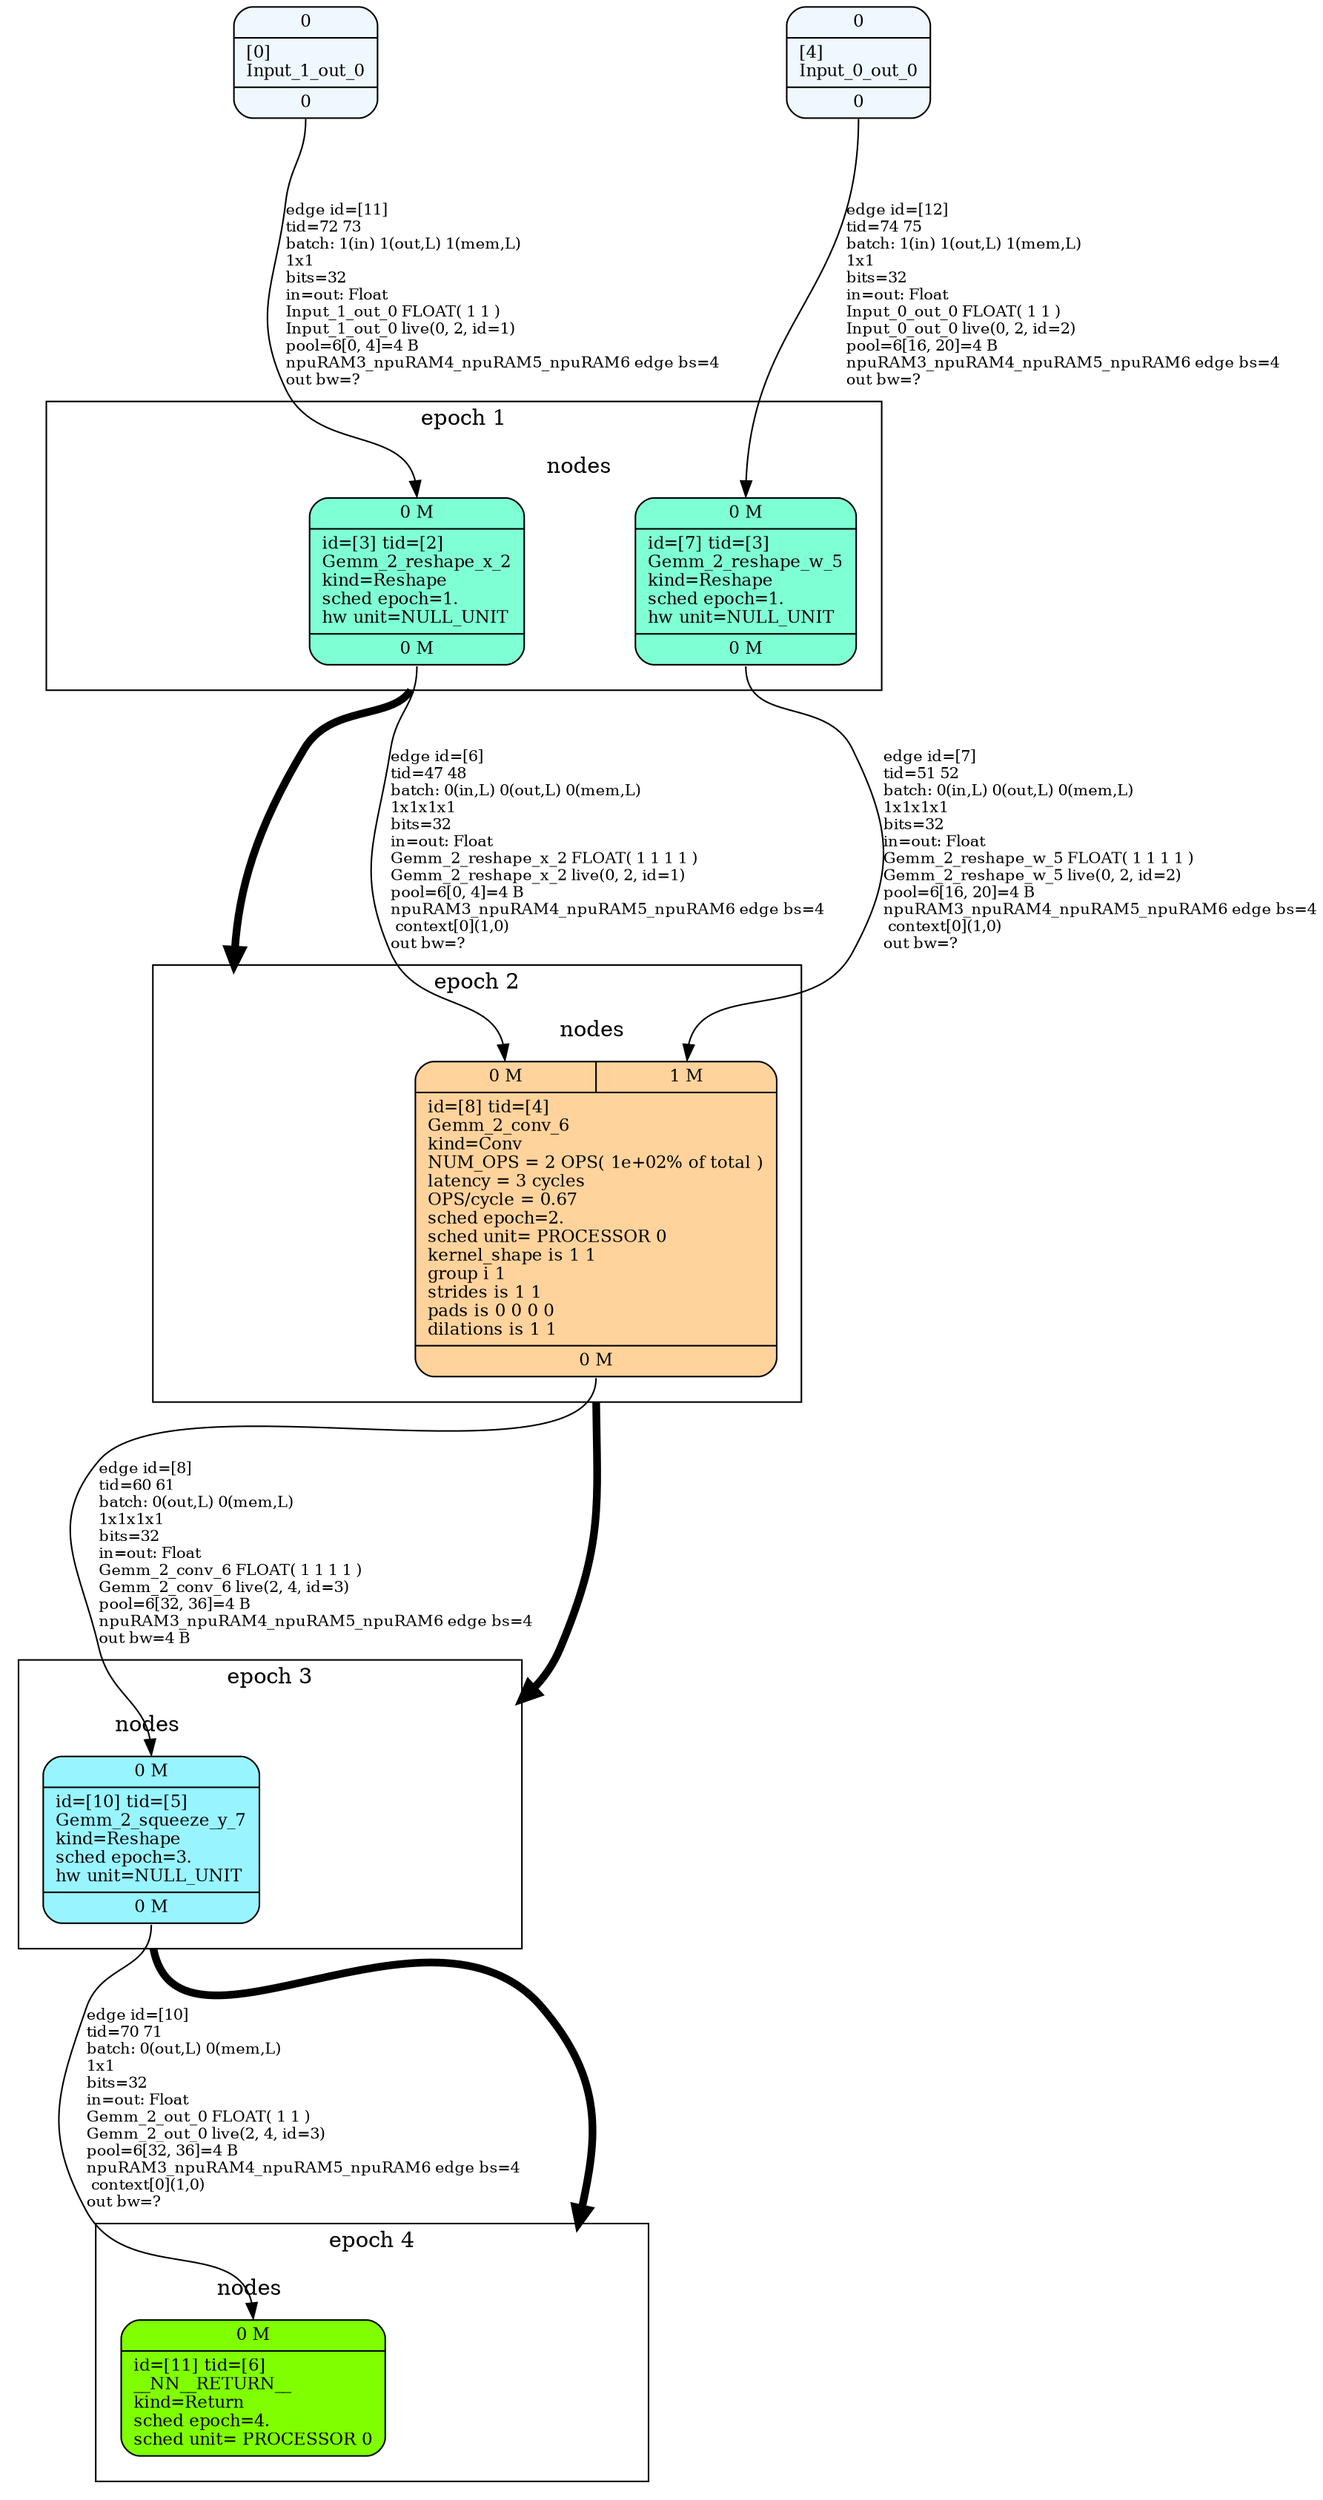 digraph G {
graph [ fontsize=11 ];
node [ fontsize=11 ];
edge [ fontsize=10 ];
rankdir=BU
ranksep=1.5
nodesep=1
splines=spline
compound=true
Graphinfo [ label="" shape=plaintext, style=rounded, color=black, fontname="Arial-Bold" ];
subgraph cluster_1 { label="epoch 1"; fontsize=14; 
subgraph cluster_1_nodes { label="nodes "; peripheries=0;
Gemm_2_reshape_x_2 ; Gemm_2_reshape_w_5 ;  }

subgraph cluster_dma_1_in { label=""; peripheries=0;
dummy_1[ style=invis ];  };
 }
subgraph cluster_2 { label="epoch 2"; fontsize=14; 
subgraph cluster_2_nodes { label="nodes "; peripheries=0;
Gemm_2_conv_6 ;  }

subgraph cluster_dma_2_in { label=""; peripheries=0;
dummy_2[ style=invis ];  };
 }
Gemm_2_reshape_x_2:s -> dummy_2:n [ltail="cluster_1" lhead=cluster_2 strength=1000 penwidth=5];
subgraph cluster_3 { label="epoch 3"; fontsize=14; 
subgraph cluster_3_nodes { label="nodes "; peripheries=0;
Gemm_2_squeeze_y_7 ;  }

subgraph cluster_dma_3_in { label=""; peripheries=0;
dummy_3[ style=invis ];  };
 }
Gemm_2_conv_6:s -> dummy_3:n [ltail="cluster_2" lhead=cluster_3 strength=1000 penwidth=5];
subgraph cluster_4 { label="epoch 4"; fontsize=14; 
subgraph cluster_4_nodes { label="nodes "; peripheries=0;
__NN__RETURN__ ;  }

subgraph cluster_dma_4_in { label=""; peripheries=0;
dummy_4[ style=invis ];  };
 }
Gemm_2_squeeze_y_7:s -> dummy_4:n [ltail="cluster_3" lhead=cluster_4 strength=1000 penwidth=5];
Input_1_out_0 [ label="{ { <i0> 0} |  [0]\lInput_1_out_0 | { <o0> 0} }", shape=record, fillcolor="aliceblue", style="rounded,filled"  ] ;
Input_0_out_0 [ label="{ { <i0> 0} |  [4]\lInput_0_out_0 | { <o0> 0} }", shape=record, fillcolor="aliceblue", style="rounded,filled"  ] ;
Gemm_2_reshape_x_2 [ label="{ { < i0>  0 M } | id=[3] tid=[2]\lGemm_2_reshape_x_2\lkind=Reshape\lsched epoch=1.\lhw unit=NULL_UNIT\l | { < o0>  0 M } }", shape=record, fillcolor="aquamarine", style="rounded,filled"  ] ;
Gemm_2_reshape_w_5 [ label="{ { < i0>  0 M } | id=[7] tid=[3]\lGemm_2_reshape_w_5\lkind=Reshape\lsched epoch=1.\lhw unit=NULL_UNIT\l | { < o0>  0 M } }", shape=record, fillcolor="aquamarine", style="rounded,filled"  ] ;
Gemm_2_conv_6 [ label="{ { < i0>  0 M  | < i1>  1 M } | id=[8] tid=[4]\lGemm_2_conv_6\lkind=Conv\lNUM_OPS = 2 OPS( 1e+02% of total )\llatency = 3 cycles\lOPS/cycle = 0.67\lsched epoch=2.\lsched unit= PROCESSOR 0\lkernel_shape is 1 1\lgroup i 1\lstrides is 1 1\lpads is 0 0 0 0\ldilations is 1 1\l | { < o0>  0 M } }", shape=record, fillcolor="burlywood1", style="rounded,filled"  ] ;
Gemm_2_squeeze_y_7 [ label="{ { < i0>  0 M } | id=[10] tid=[5]\lGemm_2_squeeze_y_7\lkind=Reshape\lsched epoch=3.\lhw unit=NULL_UNIT\l | { < o0>  0 M } }", shape=record, fillcolor="cadetblue1", style="rounded,filled"  ] ;
__NN__RETURN__ [ label="{ { < i0>  0 M } | id=[11] tid=[6]\l__NN__RETURN__\lkind=Return\lsched epoch=4.\lsched unit= PROCESSOR 0\l}", shape=record, fillcolor="chartreuse", style="rounded,filled"  ] ;
Gemm_2_reshape_x_2:o0:s->Gemm_2_conv_6:i0:n [ label="edge id=[6]\ltid=47 48\lbatch: 0(in,L) 0(out,L) 0(mem,L) \l1x1x1x1\lbits=32\lin=out: Float\lGemm_2_reshape_x_2 FLOAT( 1 1 1 1 )\lGemm_2_reshape_x_2 live(0, 2, id=1)\lpool=6[0, 4]=4 B\lnpuRAM3_npuRAM4_npuRAM5_npuRAM6 edge bs=4\l context[0](1,0)\lout bw=?\l" ]; 
Gemm_2_reshape_w_5:o0:s->Gemm_2_conv_6:i1:n [ label="edge id=[7]\ltid=51 52\lbatch: 0(in,L) 0(out,L) 0(mem,L) \l1x1x1x1\lbits=32\lin=out: Float\lGemm_2_reshape_w_5 FLOAT( 1 1 1 1 )\lGemm_2_reshape_w_5 live(0, 2, id=2)\lpool=6[16, 20]=4 B\lnpuRAM3_npuRAM4_npuRAM5_npuRAM6 edge bs=4\l context[0](1,0)\lout bw=?\l" ]; 
Gemm_2_conv_6:o0:s->Gemm_2_squeeze_y_7:i0:n [ label="edge id=[8]\ltid=60 61\lbatch: 0(out,L) 0(mem,L) \l1x1x1x1\lbits=32\lin=out: Float\lGemm_2_conv_6 FLOAT( 1 1 1 1 )\lGemm_2_conv_6 live(2, 4, id=3)\lpool=6[32, 36]=4 B\lnpuRAM3_npuRAM4_npuRAM5_npuRAM6 edge bs=4\lout bw=4 B\l" ]; 
Gemm_2_squeeze_y_7:o0:s->__NN__RETURN__:i0:n [ label="edge id=[10]\ltid=70 71\lbatch: 0(out,L) 0(mem,L) \l1x1\lbits=32\lin=out: Float\lGemm_2_out_0 FLOAT( 1 1 )\lGemm_2_out_0 live(2, 4, id=3)\lpool=6[32, 36]=4 B\lnpuRAM3_npuRAM4_npuRAM5_npuRAM6 edge bs=4\l context[0](1,0)\lout bw=?\l" ]; 
Input_1_out_0:o0:s->Gemm_2_reshape_x_2:i0:n [ label="edge id=[11]\ltid=72 73\lbatch: 1(in) 1(out,L) 1(mem,L) \l1x1\lbits=32\lin=out: Float\lInput_1_out_0 FLOAT( 1 1 )\lInput_1_out_0 live(0, 2, id=1)\lpool=6[0, 4]=4 B\lnpuRAM3_npuRAM4_npuRAM5_npuRAM6 edge bs=4\lout bw=?\l" ]; 
Input_0_out_0:o0:s->Gemm_2_reshape_w_5:i0:n [ label="edge id=[12]\ltid=74 75\lbatch: 1(in) 1(out,L) 1(mem,L) \l1x1\lbits=32\lin=out: Float\lInput_0_out_0 FLOAT( 1 1 )\lInput_0_out_0 live(0, 2, id=2)\lpool=6[16, 20]=4 B\lnpuRAM3_npuRAM4_npuRAM5_npuRAM6 edge bs=4\lout bw=?\l" ]; 
}
